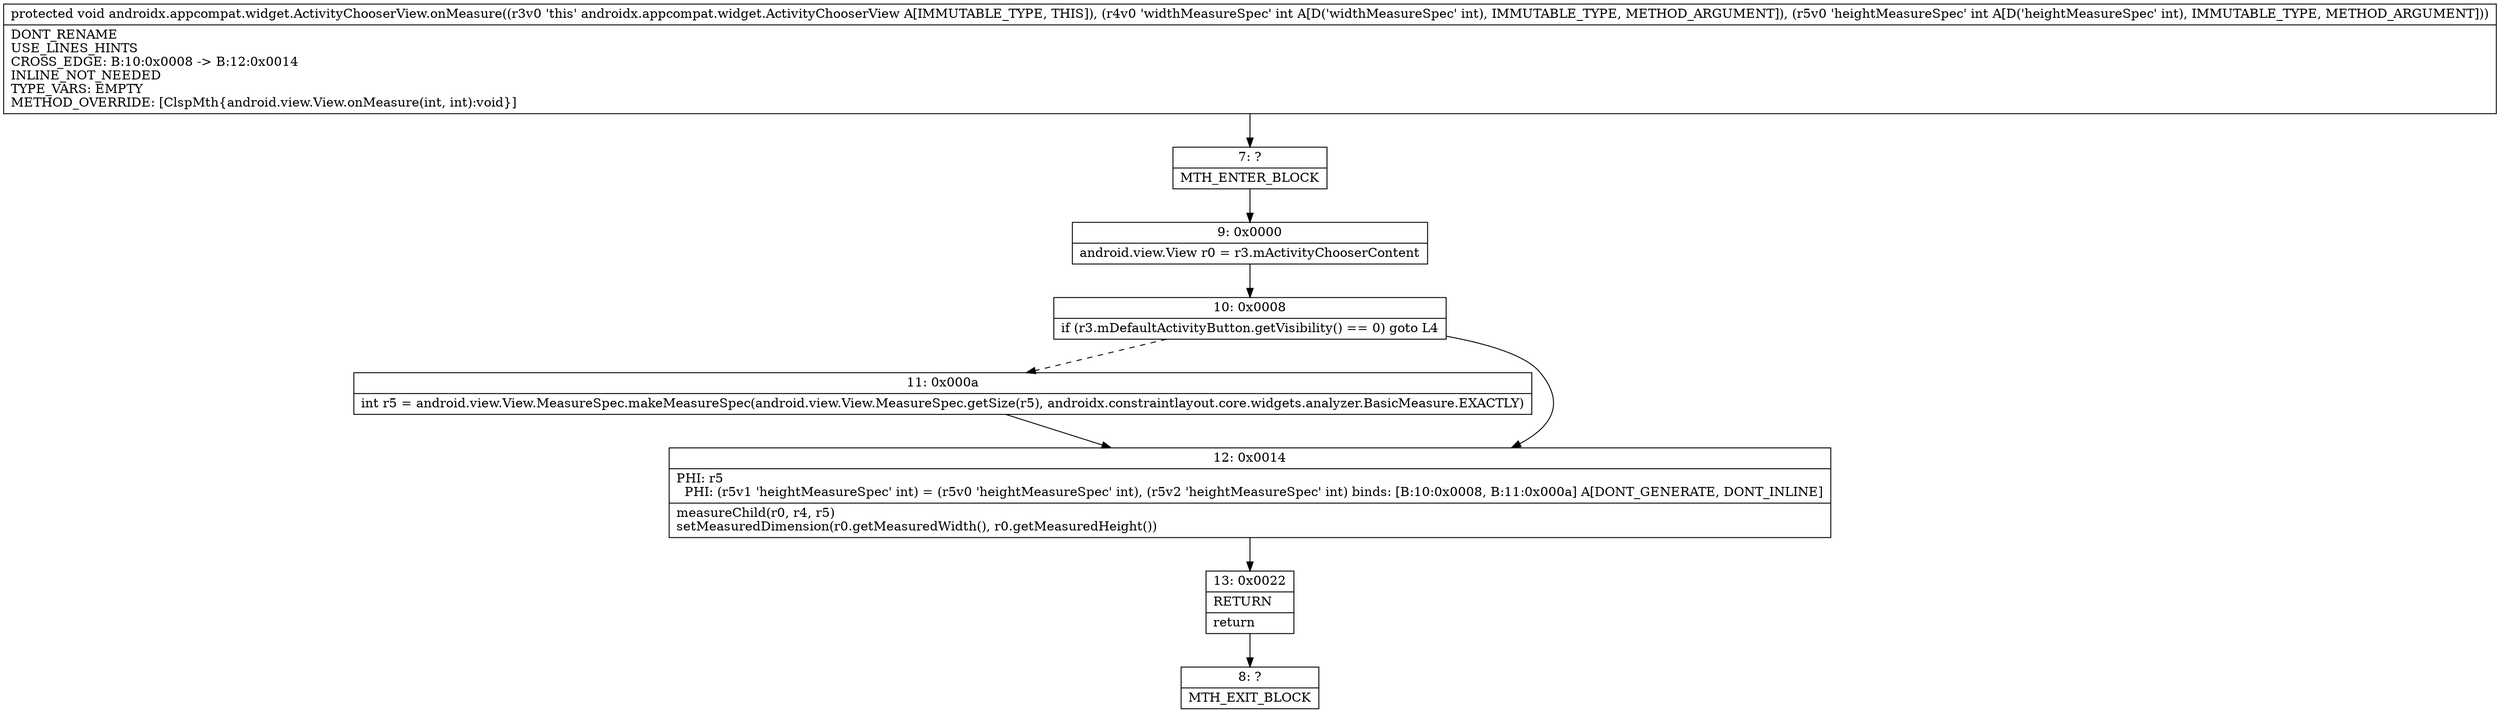 digraph "CFG forandroidx.appcompat.widget.ActivityChooserView.onMeasure(II)V" {
Node_7 [shape=record,label="{7\:\ ?|MTH_ENTER_BLOCK\l}"];
Node_9 [shape=record,label="{9\:\ 0x0000|android.view.View r0 = r3.mActivityChooserContent\l}"];
Node_10 [shape=record,label="{10\:\ 0x0008|if (r3.mDefaultActivityButton.getVisibility() == 0) goto L4\l}"];
Node_11 [shape=record,label="{11\:\ 0x000a|int r5 = android.view.View.MeasureSpec.makeMeasureSpec(android.view.View.MeasureSpec.getSize(r5), androidx.constraintlayout.core.widgets.analyzer.BasicMeasure.EXACTLY)\l}"];
Node_12 [shape=record,label="{12\:\ 0x0014|PHI: r5 \l  PHI: (r5v1 'heightMeasureSpec' int) = (r5v0 'heightMeasureSpec' int), (r5v2 'heightMeasureSpec' int) binds: [B:10:0x0008, B:11:0x000a] A[DONT_GENERATE, DONT_INLINE]\l|measureChild(r0, r4, r5)\lsetMeasuredDimension(r0.getMeasuredWidth(), r0.getMeasuredHeight())\l}"];
Node_13 [shape=record,label="{13\:\ 0x0022|RETURN\l|return\l}"];
Node_8 [shape=record,label="{8\:\ ?|MTH_EXIT_BLOCK\l}"];
MethodNode[shape=record,label="{protected void androidx.appcompat.widget.ActivityChooserView.onMeasure((r3v0 'this' androidx.appcompat.widget.ActivityChooserView A[IMMUTABLE_TYPE, THIS]), (r4v0 'widthMeasureSpec' int A[D('widthMeasureSpec' int), IMMUTABLE_TYPE, METHOD_ARGUMENT]), (r5v0 'heightMeasureSpec' int A[D('heightMeasureSpec' int), IMMUTABLE_TYPE, METHOD_ARGUMENT]))  | DONT_RENAME\lUSE_LINES_HINTS\lCROSS_EDGE: B:10:0x0008 \-\> B:12:0x0014\lINLINE_NOT_NEEDED\lTYPE_VARS: EMPTY\lMETHOD_OVERRIDE: [ClspMth\{android.view.View.onMeasure(int, int):void\}]\l}"];
MethodNode -> Node_7;Node_7 -> Node_9;
Node_9 -> Node_10;
Node_10 -> Node_11[style=dashed];
Node_10 -> Node_12;
Node_11 -> Node_12;
Node_12 -> Node_13;
Node_13 -> Node_8;
}

